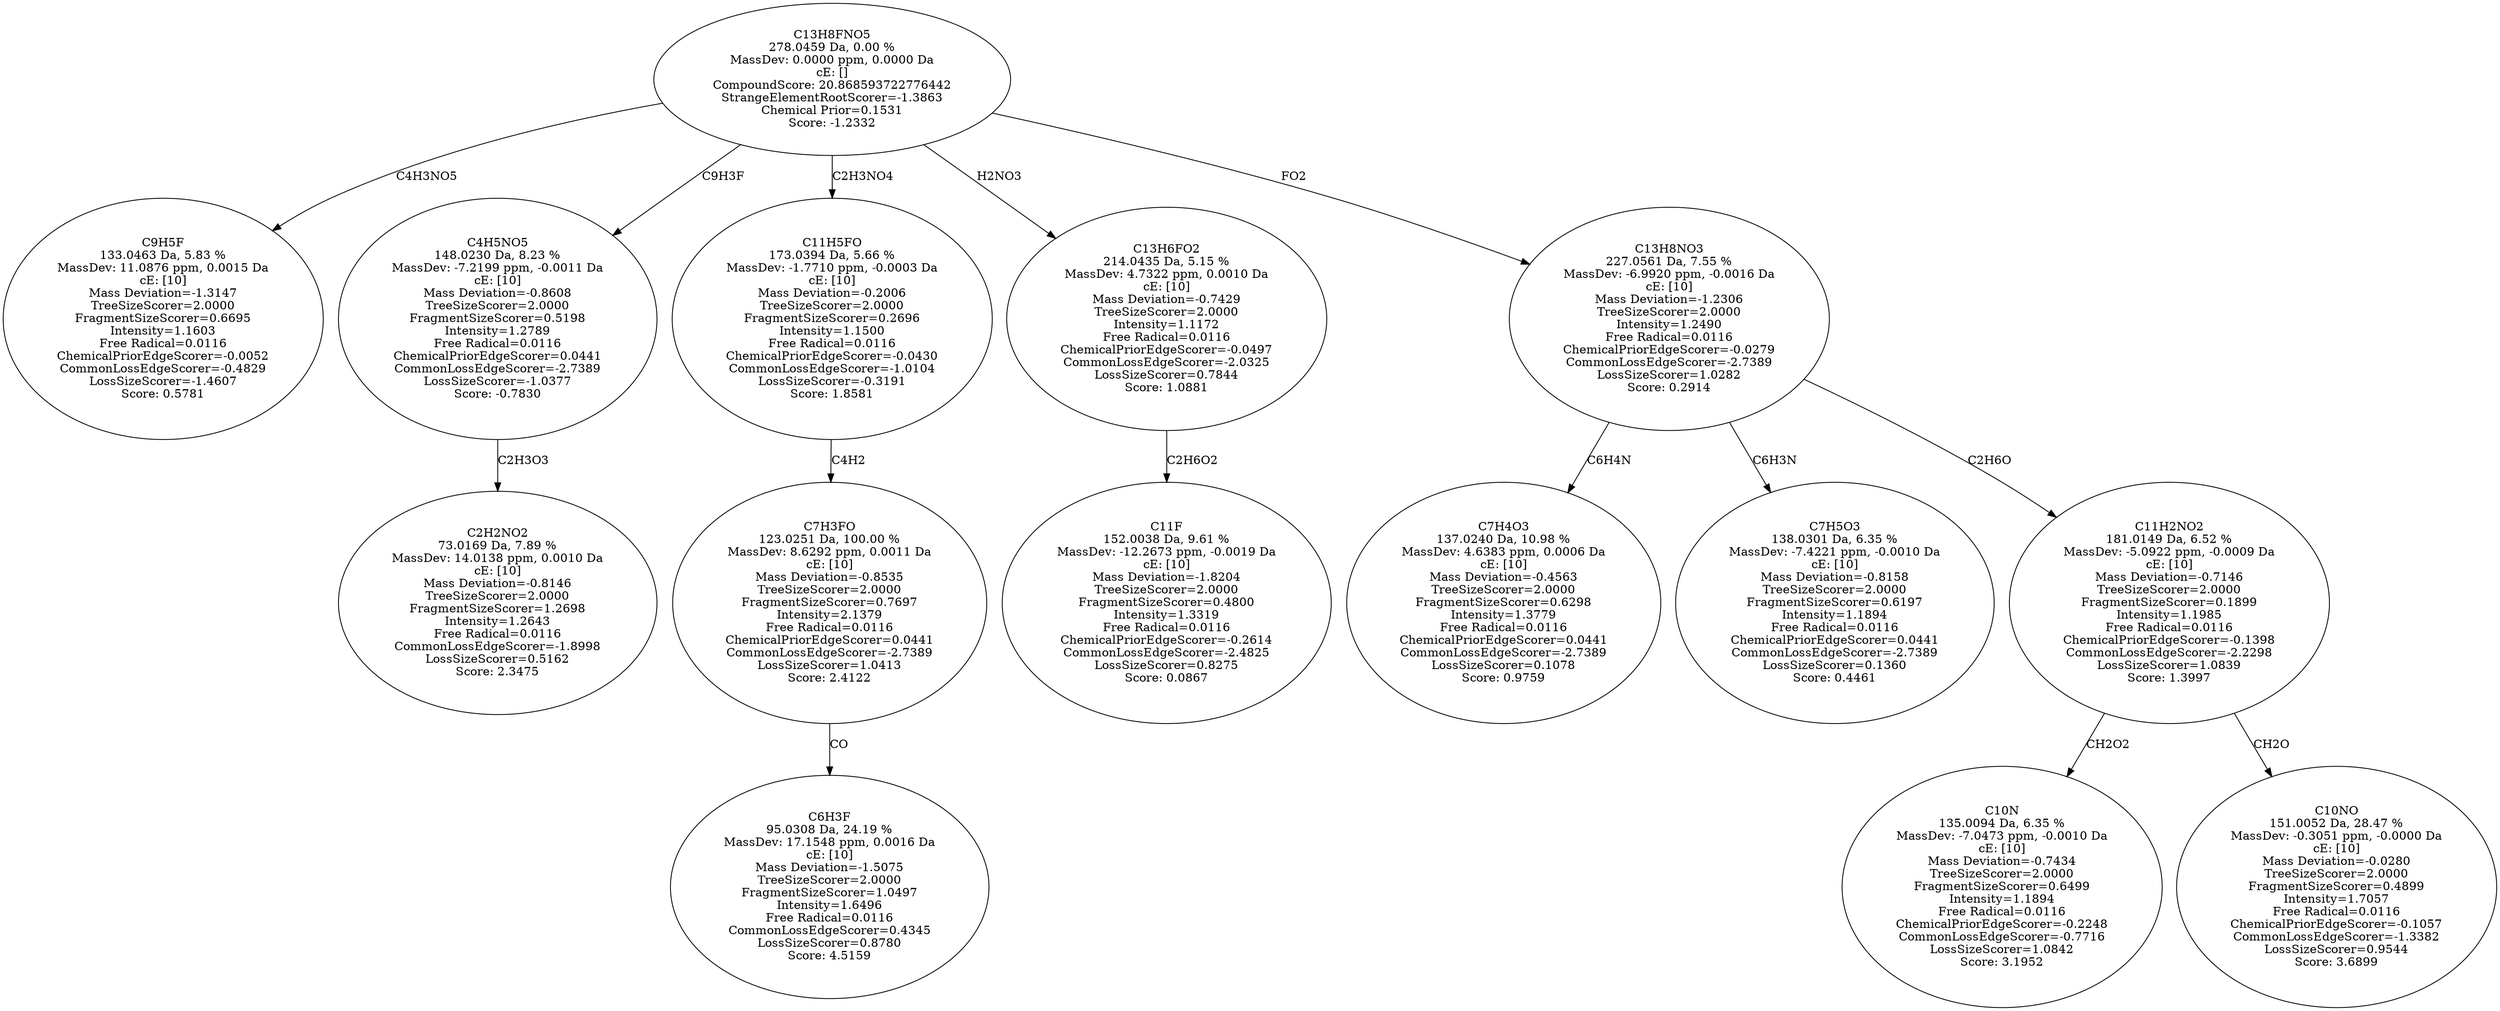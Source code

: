 strict digraph {
v1 [label="C9H5F\n133.0463 Da, 5.83 %\nMassDev: 11.0876 ppm, 0.0015 Da\ncE: [10]\nMass Deviation=-1.3147\nTreeSizeScorer=2.0000\nFragmentSizeScorer=0.6695\nIntensity=1.1603\nFree Radical=0.0116\nChemicalPriorEdgeScorer=-0.0052\nCommonLossEdgeScorer=-0.4829\nLossSizeScorer=-1.4607\nScore: 0.5781"];
v2 [label="C2H2NO2\n73.0169 Da, 7.89 %\nMassDev: 14.0138 ppm, 0.0010 Da\ncE: [10]\nMass Deviation=-0.8146\nTreeSizeScorer=2.0000\nFragmentSizeScorer=1.2698\nIntensity=1.2643\nFree Radical=0.0116\nCommonLossEdgeScorer=-1.8998\nLossSizeScorer=0.5162\nScore: 2.3475"];
v3 [label="C4H5NO5\n148.0230 Da, 8.23 %\nMassDev: -7.2199 ppm, -0.0011 Da\ncE: [10]\nMass Deviation=-0.8608\nTreeSizeScorer=2.0000\nFragmentSizeScorer=0.5198\nIntensity=1.2789\nFree Radical=0.0116\nChemicalPriorEdgeScorer=0.0441\nCommonLossEdgeScorer=-2.7389\nLossSizeScorer=-1.0377\nScore: -0.7830"];
v4 [label="C6H3F\n95.0308 Da, 24.19 %\nMassDev: 17.1548 ppm, 0.0016 Da\ncE: [10]\nMass Deviation=-1.5075\nTreeSizeScorer=2.0000\nFragmentSizeScorer=1.0497\nIntensity=1.6496\nFree Radical=0.0116\nCommonLossEdgeScorer=0.4345\nLossSizeScorer=0.8780\nScore: 4.5159"];
v5 [label="C7H3FO\n123.0251 Da, 100.00 %\nMassDev: 8.6292 ppm, 0.0011 Da\ncE: [10]\nMass Deviation=-0.8535\nTreeSizeScorer=2.0000\nFragmentSizeScorer=0.7697\nIntensity=2.1379\nFree Radical=0.0116\nChemicalPriorEdgeScorer=0.0441\nCommonLossEdgeScorer=-2.7389\nLossSizeScorer=1.0413\nScore: 2.4122"];
v6 [label="C11H5FO\n173.0394 Da, 5.66 %\nMassDev: -1.7710 ppm, -0.0003 Da\ncE: [10]\nMass Deviation=-0.2006\nTreeSizeScorer=2.0000\nFragmentSizeScorer=0.2696\nIntensity=1.1500\nFree Radical=0.0116\nChemicalPriorEdgeScorer=-0.0430\nCommonLossEdgeScorer=-1.0104\nLossSizeScorer=-0.3191\nScore: 1.8581"];
v7 [label="C11F\n152.0038 Da, 9.61 %\nMassDev: -12.2673 ppm, -0.0019 Da\ncE: [10]\nMass Deviation=-1.8204\nTreeSizeScorer=2.0000\nFragmentSizeScorer=0.4800\nIntensity=1.3319\nFree Radical=0.0116\nChemicalPriorEdgeScorer=-0.2614\nCommonLossEdgeScorer=-2.4825\nLossSizeScorer=0.8275\nScore: 0.0867"];
v8 [label="C13H6FO2\n214.0435 Da, 5.15 %\nMassDev: 4.7322 ppm, 0.0010 Da\ncE: [10]\nMass Deviation=-0.7429\nTreeSizeScorer=2.0000\nIntensity=1.1172\nFree Radical=0.0116\nChemicalPriorEdgeScorer=-0.0497\nCommonLossEdgeScorer=-2.0325\nLossSizeScorer=0.7844\nScore: 1.0881"];
v9 [label="C7H4O3\n137.0240 Da, 10.98 %\nMassDev: 4.6383 ppm, 0.0006 Da\ncE: [10]\nMass Deviation=-0.4563\nTreeSizeScorer=2.0000\nFragmentSizeScorer=0.6298\nIntensity=1.3779\nFree Radical=0.0116\nChemicalPriorEdgeScorer=0.0441\nCommonLossEdgeScorer=-2.7389\nLossSizeScorer=0.1078\nScore: 0.9759"];
v10 [label="C7H5O3\n138.0301 Da, 6.35 %\nMassDev: -7.4221 ppm, -0.0010 Da\ncE: [10]\nMass Deviation=-0.8158\nTreeSizeScorer=2.0000\nFragmentSizeScorer=0.6197\nIntensity=1.1894\nFree Radical=0.0116\nChemicalPriorEdgeScorer=0.0441\nCommonLossEdgeScorer=-2.7389\nLossSizeScorer=0.1360\nScore: 0.4461"];
v11 [label="C10N\n135.0094 Da, 6.35 %\nMassDev: -7.0473 ppm, -0.0010 Da\ncE: [10]\nMass Deviation=-0.7434\nTreeSizeScorer=2.0000\nFragmentSizeScorer=0.6499\nIntensity=1.1894\nFree Radical=0.0116\nChemicalPriorEdgeScorer=-0.2248\nCommonLossEdgeScorer=-0.7716\nLossSizeScorer=1.0842\nScore: 3.1952"];
v12 [label="C10NO\n151.0052 Da, 28.47 %\nMassDev: -0.3051 ppm, -0.0000 Da\ncE: [10]\nMass Deviation=-0.0280\nTreeSizeScorer=2.0000\nFragmentSizeScorer=0.4899\nIntensity=1.7057\nFree Radical=0.0116\nChemicalPriorEdgeScorer=-0.1057\nCommonLossEdgeScorer=-1.3382\nLossSizeScorer=0.9544\nScore: 3.6899"];
v13 [label="C11H2NO2\n181.0149 Da, 6.52 %\nMassDev: -5.0922 ppm, -0.0009 Da\ncE: [10]\nMass Deviation=-0.7146\nTreeSizeScorer=2.0000\nFragmentSizeScorer=0.1899\nIntensity=1.1985\nFree Radical=0.0116\nChemicalPriorEdgeScorer=-0.1398\nCommonLossEdgeScorer=-2.2298\nLossSizeScorer=1.0839\nScore: 1.3997"];
v14 [label="C13H8NO3\n227.0561 Da, 7.55 %\nMassDev: -6.9920 ppm, -0.0016 Da\ncE: [10]\nMass Deviation=-1.2306\nTreeSizeScorer=2.0000\nIntensity=1.2490\nFree Radical=0.0116\nChemicalPriorEdgeScorer=-0.0279\nCommonLossEdgeScorer=-2.7389\nLossSizeScorer=1.0282\nScore: 0.2914"];
v15 [label="C13H8FNO5\n278.0459 Da, 0.00 %\nMassDev: 0.0000 ppm, 0.0000 Da\ncE: []\nCompoundScore: 20.868593722776442\nStrangeElementRootScorer=-1.3863\nChemical Prior=0.1531\nScore: -1.2332"];
v15 -> v1 [label="C4H3NO5"];
v3 -> v2 [label="C2H3O3"];
v15 -> v3 [label="C9H3F"];
v5 -> v4 [label="CO"];
v6 -> v5 [label="C4H2"];
v15 -> v6 [label="C2H3NO4"];
v8 -> v7 [label="C2H6O2"];
v15 -> v8 [label="H2NO3"];
v14 -> v9 [label="C6H4N"];
v14 -> v10 [label="C6H3N"];
v13 -> v11 [label="CH2O2"];
v13 -> v12 [label="CH2O"];
v14 -> v13 [label="C2H6O"];
v15 -> v14 [label="FO2"];
}